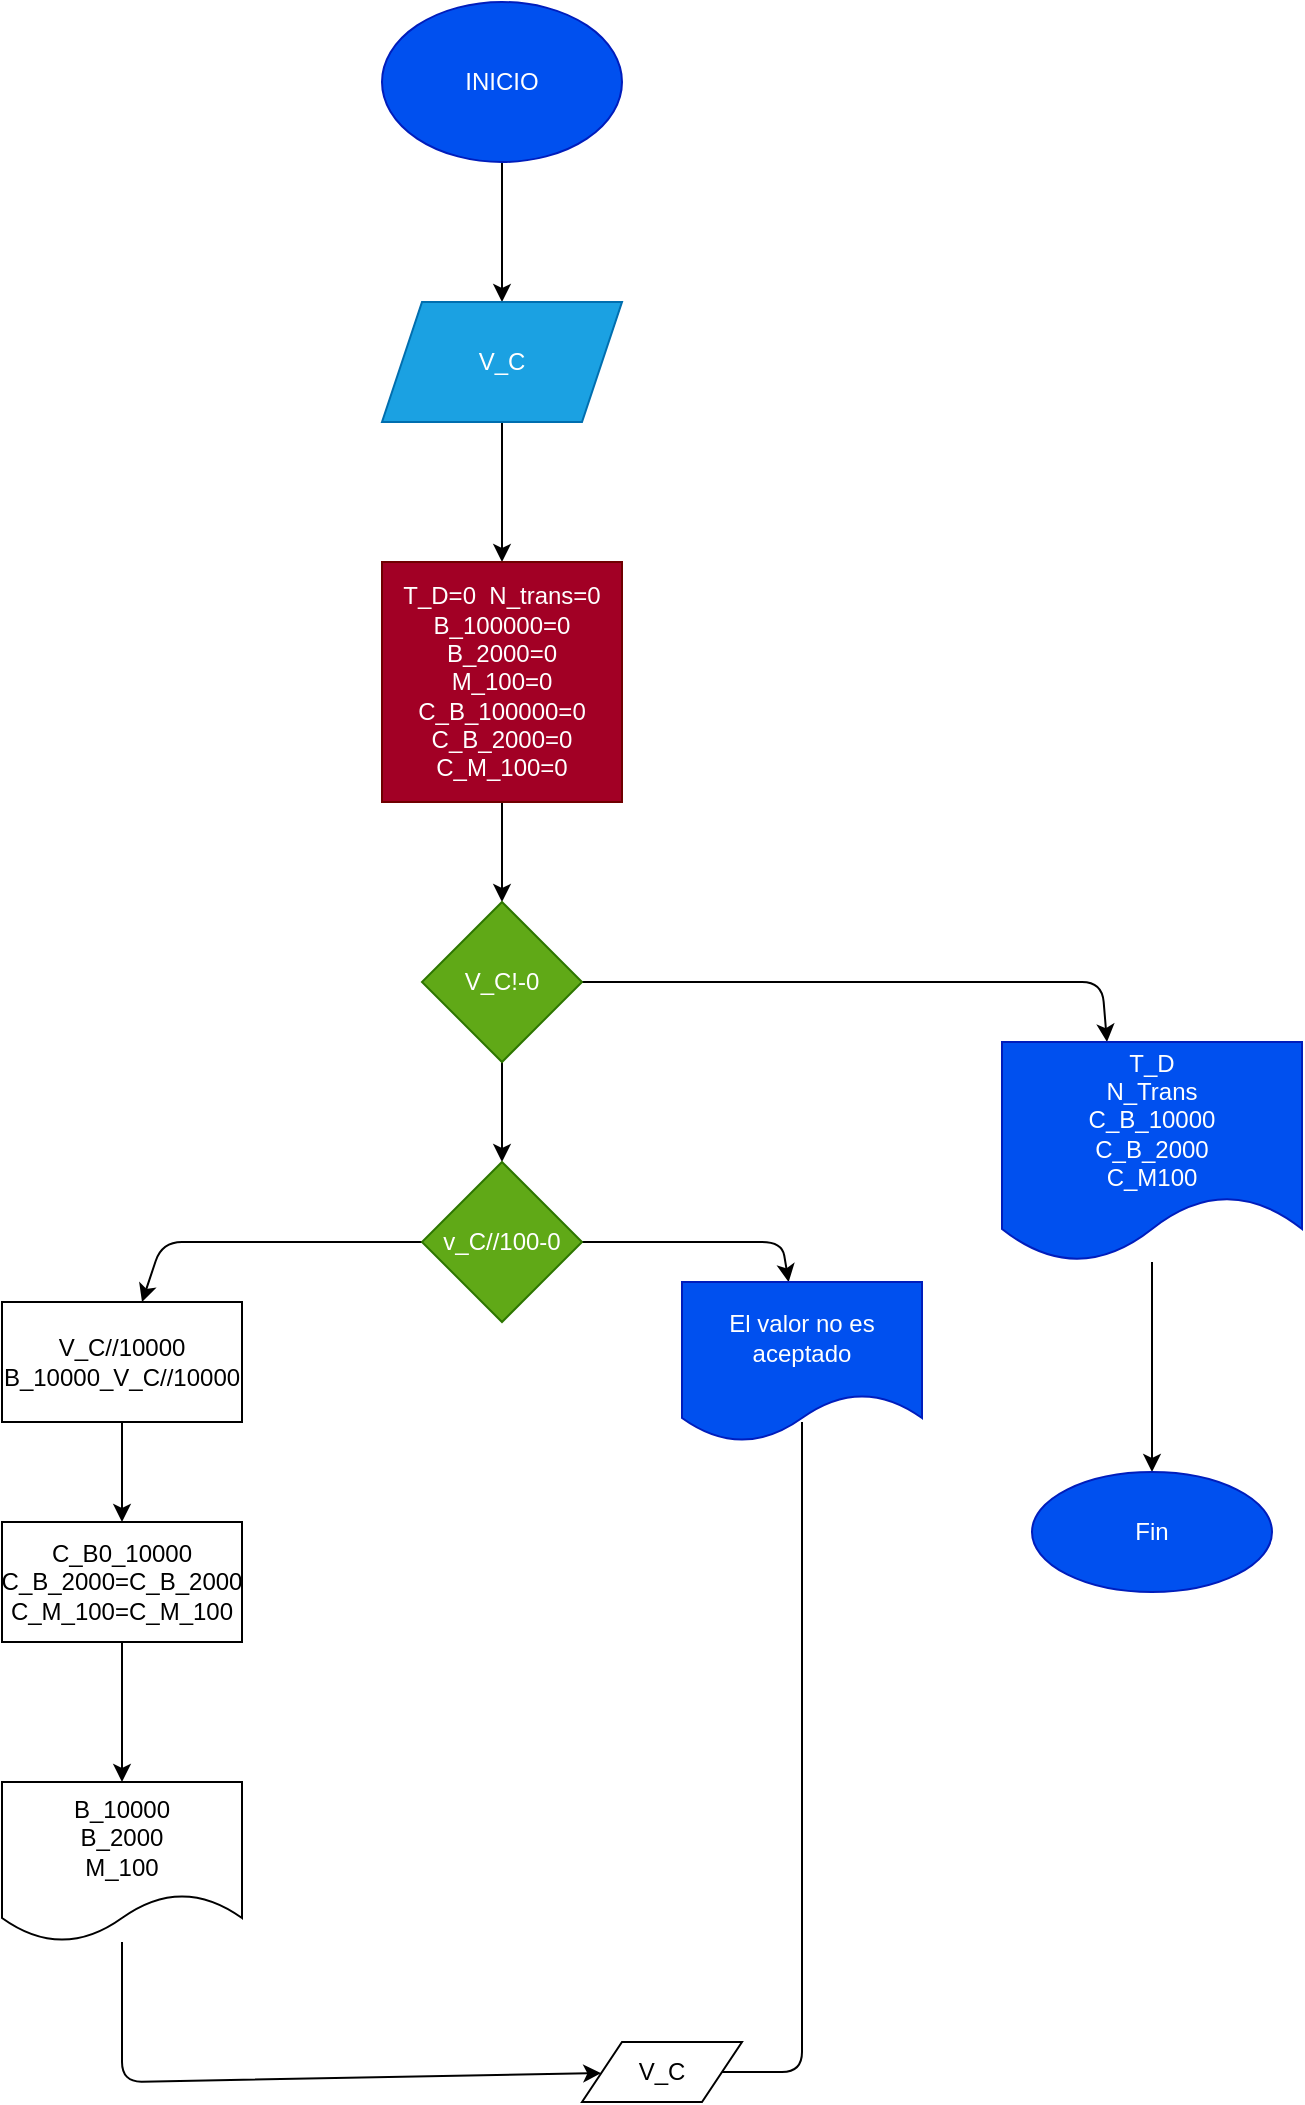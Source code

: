 <mxfile>
    <diagram id="s8J7incZAwg0nKuTiArT" name="Página-1">
        <mxGraphModel dx="650" dy="409" grid="1" gridSize="10" guides="1" tooltips="1" connect="1" arrows="1" fold="1" page="1" pageScale="1" pageWidth="827" pageHeight="1169" math="0" shadow="0">
            <root>
                <mxCell id="0"/>
                <mxCell id="1" parent="0"/>
                <mxCell id="4" value="" style="edgeStyle=none;html=1;" edge="1" parent="1" source="2" target="3">
                    <mxGeometry relative="1" as="geometry"/>
                </mxCell>
                <mxCell id="2" value="INICIO" style="ellipse;whiteSpace=wrap;html=1;fillColor=#0050ef;fontColor=#ffffff;strokeColor=#001DBC;" vertex="1" parent="1">
                    <mxGeometry x="280" y="40" width="120" height="80" as="geometry"/>
                </mxCell>
                <mxCell id="6" value="" style="edgeStyle=none;html=1;" edge="1" parent="1" source="3">
                    <mxGeometry relative="1" as="geometry">
                        <mxPoint x="340" y="320" as="targetPoint"/>
                    </mxGeometry>
                </mxCell>
                <mxCell id="3" value="V_C" style="shape=parallelogram;perimeter=parallelogramPerimeter;whiteSpace=wrap;html=1;fixedSize=1;fillColor=#1ba1e2;fontColor=#ffffff;strokeColor=#006EAF;" vertex="1" parent="1">
                    <mxGeometry x="280" y="190" width="120" height="60" as="geometry"/>
                </mxCell>
                <mxCell id="9" style="edgeStyle=none;html=1;entryX=0.5;entryY=0;entryDx=0;entryDy=0;" edge="1" parent="1" source="7" target="8">
                    <mxGeometry relative="1" as="geometry"/>
                </mxCell>
                <mxCell id="7" value="T_D=0&amp;nbsp; N_trans=0&lt;br&gt;B_100000=0&lt;br&gt;B_2000=0&lt;br&gt;M_100=0&lt;br&gt;C_B_100000=0&lt;br&gt;C_B_2000=0&lt;br&gt;C_M_100=0" style="whiteSpace=wrap;html=1;aspect=fixed;fillColor=#a20025;fontColor=#ffffff;strokeColor=#6F0000;" vertex="1" parent="1">
                    <mxGeometry x="280" y="320" width="120" height="120" as="geometry"/>
                </mxCell>
                <mxCell id="11" value="" style="edgeStyle=none;html=1;entryX=0.35;entryY=0;entryDx=0;entryDy=0;entryPerimeter=0;" edge="1" parent="1" source="8" target="10">
                    <mxGeometry relative="1" as="geometry">
                        <Array as="points">
                            <mxPoint x="640" y="530"/>
                        </Array>
                    </mxGeometry>
                </mxCell>
                <mxCell id="13" value="" style="edgeStyle=none;html=1;" edge="1" parent="1" source="8" target="12">
                    <mxGeometry relative="1" as="geometry"/>
                </mxCell>
                <mxCell id="8" value="V_C!-0" style="rhombus;whiteSpace=wrap;html=1;fillColor=#60a917;fontColor=#ffffff;strokeColor=#2D7600;" vertex="1" parent="1">
                    <mxGeometry x="300" y="490" width="80" height="80" as="geometry"/>
                </mxCell>
                <mxCell id="26" value="" style="edgeStyle=none;html=1;" edge="1" parent="1" source="10" target="25">
                    <mxGeometry relative="1" as="geometry"/>
                </mxCell>
                <mxCell id="10" value="T_D&lt;br&gt;N_Trans&lt;br&gt;C_B_10000&lt;br&gt;C_B_2000&lt;br&gt;C_M100" style="shape=document;whiteSpace=wrap;html=1;boundedLbl=1;fillColor=#0050ef;fontColor=#ffffff;strokeColor=#001DBC;" vertex="1" parent="1">
                    <mxGeometry x="590" y="560" width="150" height="110" as="geometry"/>
                </mxCell>
                <mxCell id="15" value="" style="edgeStyle=none;html=1;" edge="1" parent="1" source="12" target="14">
                    <mxGeometry relative="1" as="geometry">
                        <Array as="points">
                            <mxPoint x="480" y="660"/>
                        </Array>
                    </mxGeometry>
                </mxCell>
                <mxCell id="17" value="" style="edgeStyle=none;html=1;" edge="1" parent="1" source="12" target="16">
                    <mxGeometry relative="1" as="geometry">
                        <Array as="points">
                            <mxPoint x="170" y="660"/>
                        </Array>
                    </mxGeometry>
                </mxCell>
                <mxCell id="12" value="v_C//100-0" style="rhombus;whiteSpace=wrap;html=1;fillColor=#60a917;fontColor=#ffffff;strokeColor=#2D7600;" vertex="1" parent="1">
                    <mxGeometry x="300" y="620" width="80" height="80" as="geometry"/>
                </mxCell>
                <mxCell id="14" value="El valor no es aceptado" style="shape=document;whiteSpace=wrap;html=1;boundedLbl=1;fillColor=#0050ef;fontColor=#ffffff;strokeColor=#001DBC;" vertex="1" parent="1">
                    <mxGeometry x="430" y="680" width="120" height="80" as="geometry"/>
                </mxCell>
                <mxCell id="19" value="" style="edgeStyle=none;html=1;" edge="1" parent="1" source="16" target="18">
                    <mxGeometry relative="1" as="geometry"/>
                </mxCell>
                <mxCell id="16" value="V_C//10000&lt;br&gt;B_10000_V_C//10000" style="whiteSpace=wrap;html=1;" vertex="1" parent="1">
                    <mxGeometry x="90" y="690" width="120" height="60" as="geometry"/>
                </mxCell>
                <mxCell id="21" value="" style="edgeStyle=none;html=1;" edge="1" parent="1" source="18" target="20">
                    <mxGeometry relative="1" as="geometry"/>
                </mxCell>
                <mxCell id="18" value="C_B0_10000&lt;br&gt;C_B_2000=C_B_2000&lt;br&gt;C_M_100=C_M_100" style="whiteSpace=wrap;html=1;" vertex="1" parent="1">
                    <mxGeometry x="90" y="800" width="120" height="60" as="geometry"/>
                </mxCell>
                <mxCell id="23" value="" style="edgeStyle=none;html=1;" edge="1" parent="1" source="20" target="22">
                    <mxGeometry relative="1" as="geometry">
                        <Array as="points">
                            <mxPoint x="150" y="1080"/>
                        </Array>
                    </mxGeometry>
                </mxCell>
                <mxCell id="20" value="B_10000&lt;br&gt;B_2000&lt;br&gt;M_100" style="shape=document;whiteSpace=wrap;html=1;boundedLbl=1;" vertex="1" parent="1">
                    <mxGeometry x="90" y="930" width="120" height="80" as="geometry"/>
                </mxCell>
                <mxCell id="22" value="V_C" style="shape=parallelogram;perimeter=parallelogramPerimeter;whiteSpace=wrap;html=1;fixedSize=1;" vertex="1" parent="1">
                    <mxGeometry x="380" y="1060" width="80" height="30" as="geometry"/>
                </mxCell>
                <mxCell id="24" value="" style="endArrow=none;html=1;exitX=1;exitY=0.5;exitDx=0;exitDy=0;entryX=0.5;entryY=0.875;entryDx=0;entryDy=0;entryPerimeter=0;" edge="1" parent="1" source="22" target="14">
                    <mxGeometry width="50" height="50" relative="1" as="geometry">
                        <mxPoint x="490" y="1090" as="sourcePoint"/>
                        <mxPoint x="630" y="920" as="targetPoint"/>
                        <Array as="points">
                            <mxPoint x="490" y="1075"/>
                        </Array>
                    </mxGeometry>
                </mxCell>
                <mxCell id="25" value="Fin" style="ellipse;whiteSpace=wrap;html=1;fillColor=#0050ef;strokeColor=#001DBC;fontColor=#ffffff;" vertex="1" parent="1">
                    <mxGeometry x="605" y="775" width="120" height="60" as="geometry"/>
                </mxCell>
            </root>
        </mxGraphModel>
    </diagram>
</mxfile>